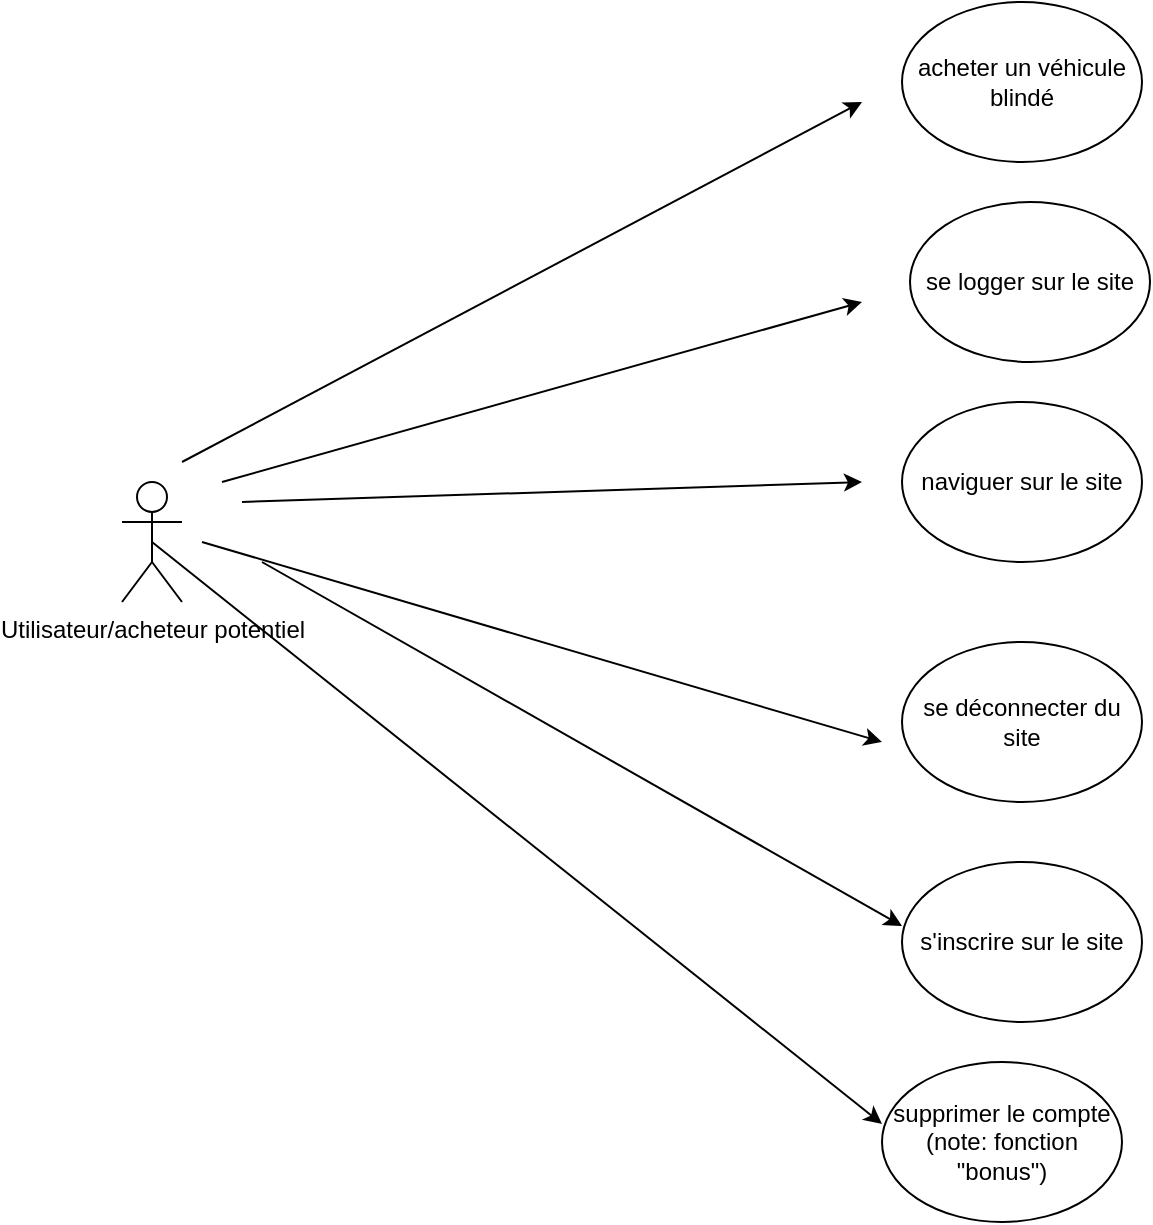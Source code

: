 <mxfile version="16.5.1" type="device"><diagram id="3bnwnVEZmcyIWHNqH_kv" name="Page-1"><mxGraphModel dx="1929" dy="865" grid="1" gridSize="10" guides="1" tooltips="1" connect="1" arrows="1" fold="1" page="1" pageScale="1" pageWidth="827" pageHeight="1169" math="0" shadow="0"><root><mxCell id="0"/><mxCell id="1" parent="0"/><mxCell id="2ojAmL1oKFSkF84LwNII-1" value="Utilisateur/acheteur potentiel" style="shape=umlActor;verticalLabelPosition=bottom;labelBackgroundColor=#ffffff;verticalAlign=top;html=1;outlineConnect=0;" parent="1" vertex="1"><mxGeometry x="20" y="310" width="30" height="60" as="geometry"/></mxCell><mxCell id="2ojAmL1oKFSkF84LwNII-2" value="" style="endArrow=classic;html=1;" parent="1" edge="1"><mxGeometry width="50" height="50" relative="1" as="geometry"><mxPoint x="70" y="310" as="sourcePoint"/><mxPoint x="390" y="220" as="targetPoint"/></mxGeometry></mxCell><mxCell id="2ojAmL1oKFSkF84LwNII-3" value="acheter un véhicule blindé" style="ellipse;whiteSpace=wrap;html=1;" parent="1" vertex="1"><mxGeometry x="410" y="70" width="120" height="80" as="geometry"/></mxCell><mxCell id="2ojAmL1oKFSkF84LwNII-4" value="" style="endArrow=classic;html=1;" parent="1" edge="1"><mxGeometry width="50" height="50" relative="1" as="geometry"><mxPoint x="80" y="320" as="sourcePoint"/><mxPoint x="390" y="310" as="targetPoint"/></mxGeometry></mxCell><mxCell id="2ojAmL1oKFSkF84LwNII-5" value="se logger sur le site" style="ellipse;whiteSpace=wrap;html=1;" parent="1" vertex="1"><mxGeometry x="414" y="170" width="120" height="80" as="geometry"/></mxCell><mxCell id="-Zm5uJB3TooLZVovpbcQ-1" value="naviguer sur le site" style="ellipse;whiteSpace=wrap;html=1;" parent="1" vertex="1"><mxGeometry x="410" y="270" width="120" height="80" as="geometry"/></mxCell><mxCell id="-Zm5uJB3TooLZVovpbcQ-2" value="se déconnecter du site" style="ellipse;whiteSpace=wrap;html=1;" parent="1" vertex="1"><mxGeometry x="410" y="390" width="120" height="80" as="geometry"/></mxCell><mxCell id="-Zm5uJB3TooLZVovpbcQ-3" value="" style="endArrow=classic;html=1;" parent="1" edge="1"><mxGeometry width="50" height="50" relative="1" as="geometry"><mxPoint x="50" y="300" as="sourcePoint"/><mxPoint x="390" y="120" as="targetPoint"/></mxGeometry></mxCell><mxCell id="-Zm5uJB3TooLZVovpbcQ-5" value="" style="endArrow=classic;html=1;" parent="1" edge="1"><mxGeometry width="50" height="50" relative="1" as="geometry"><mxPoint x="60" y="340" as="sourcePoint"/><mxPoint x="400" y="440" as="targetPoint"/></mxGeometry></mxCell><mxCell id="zi_Wlyaj2MjolKVx7xYj-1" value="s'inscrire sur le site" style="ellipse;whiteSpace=wrap;html=1;" vertex="1" parent="1"><mxGeometry x="410" y="500" width="120" height="80" as="geometry"/></mxCell><mxCell id="zi_Wlyaj2MjolKVx7xYj-2" value="" style="endArrow=classic;html=1;entryX=0;entryY=0.4;entryDx=0;entryDy=0;entryPerimeter=0;" edge="1" parent="1" target="zi_Wlyaj2MjolKVx7xYj-1"><mxGeometry width="50" height="50" relative="1" as="geometry"><mxPoint x="90" y="350" as="sourcePoint"/><mxPoint x="340" y="480" as="targetPoint"/></mxGeometry></mxCell><mxCell id="zi_Wlyaj2MjolKVx7xYj-4" value="supprimer le compte&lt;br&gt;(note: fonction &quot;bonus&quot;)" style="ellipse;whiteSpace=wrap;html=1;" vertex="1" parent="1"><mxGeometry x="400" y="600" width="120" height="80" as="geometry"/></mxCell><mxCell id="zi_Wlyaj2MjolKVx7xYj-5" value="" style="endArrow=classic;html=1;entryX=0;entryY=0.4;entryDx=0;entryDy=0;entryPerimeter=0;exitX=0.5;exitY=0.5;exitDx=0;exitDy=0;exitPerimeter=0;" edge="1" parent="1" source="2ojAmL1oKFSkF84LwNII-1"><mxGeometry width="50" height="50" relative="1" as="geometry"><mxPoint x="80" y="449" as="sourcePoint"/><mxPoint x="400" y="631" as="targetPoint"/></mxGeometry></mxCell></root></mxGraphModel></diagram></mxfile>